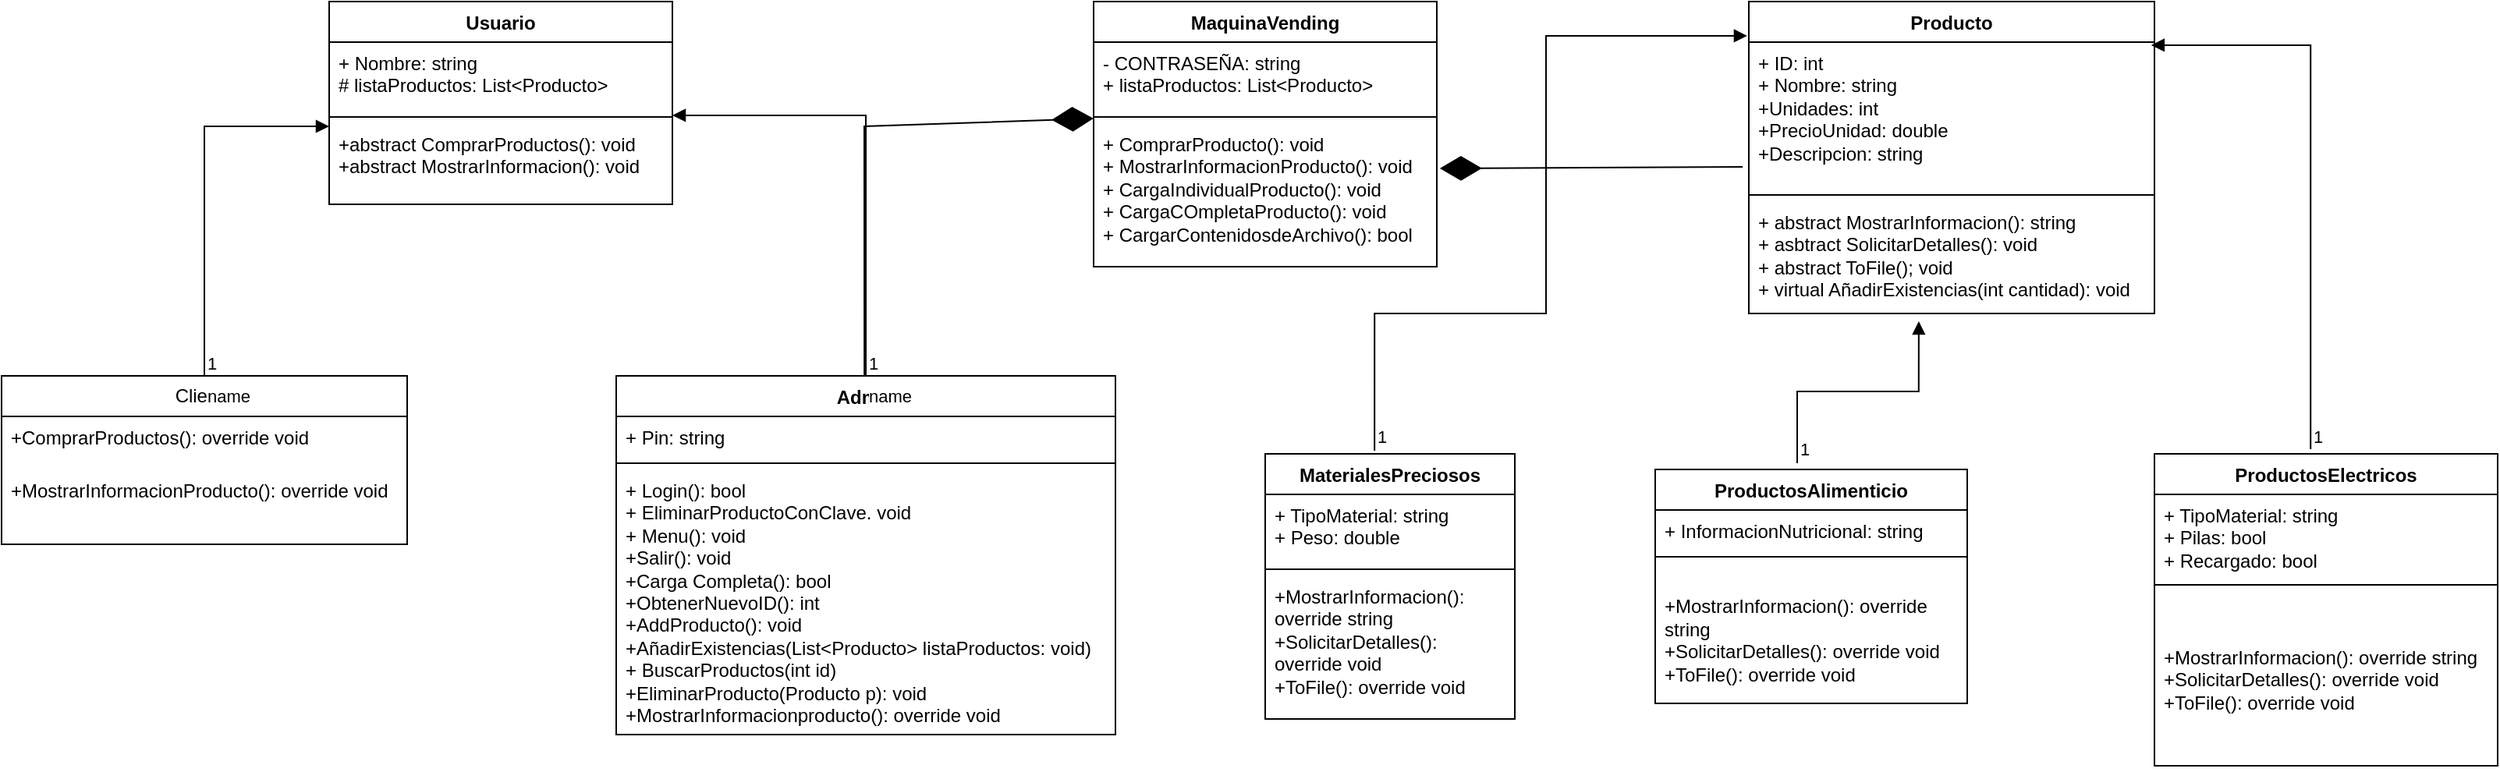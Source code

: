 <mxfile version="24.2.8" type="github">
  <diagram id="C5RBs43oDa-KdzZeNtuy" name="Page-1">
    <mxGraphModel dx="2074" dy="1152" grid="1" gridSize="10" guides="1" tooltips="1" connect="1" arrows="1" fold="1" page="1" pageScale="1" pageWidth="827" pageHeight="1169" math="0" shadow="0">
      <root>
        <mxCell id="WIyWlLk6GJQsqaUBKTNV-0" />
        <mxCell id="WIyWlLk6GJQsqaUBKTNV-1" parent="WIyWlLk6GJQsqaUBKTNV-0" />
        <mxCell id="KxtjibDI0x8qdvbCjvkH-0" value="Usuario" style="swimlane;fontStyle=1;align=center;verticalAlign=top;childLayout=stackLayout;horizontal=1;startSize=26;horizontalStack=0;resizeParent=1;resizeParentMax=0;resizeLast=0;collapsible=1;marginBottom=0;whiteSpace=wrap;html=1;" vertex="1" parent="WIyWlLk6GJQsqaUBKTNV-1">
          <mxGeometry x="220" y="40" width="220" height="130" as="geometry" />
        </mxCell>
        <mxCell id="KxtjibDI0x8qdvbCjvkH-1" value="&lt;div&gt;+ Nombre: string&lt;/div&gt;&lt;div&gt;# listaProductos: List&amp;lt;Producto&amp;gt;&lt;br&gt;&lt;/div&gt;" style="text;strokeColor=none;fillColor=none;align=left;verticalAlign=top;spacingLeft=4;spacingRight=4;overflow=hidden;rotatable=0;points=[[0,0.5],[1,0.5]];portConstraint=eastwest;whiteSpace=wrap;html=1;" vertex="1" parent="KxtjibDI0x8qdvbCjvkH-0">
          <mxGeometry y="26" width="220" height="44" as="geometry" />
        </mxCell>
        <mxCell id="KxtjibDI0x8qdvbCjvkH-2" value="" style="line;strokeWidth=1;fillColor=none;align=left;verticalAlign=middle;spacingTop=-1;spacingLeft=3;spacingRight=3;rotatable=0;labelPosition=right;points=[];portConstraint=eastwest;strokeColor=inherit;" vertex="1" parent="KxtjibDI0x8qdvbCjvkH-0">
          <mxGeometry y="70" width="220" height="8" as="geometry" />
        </mxCell>
        <mxCell id="KxtjibDI0x8qdvbCjvkH-3" value="&lt;div&gt;+abstract ComprarProductos(): void&lt;/div&gt;+abstract MostrarInformacion(): void" style="text;strokeColor=none;fillColor=none;align=left;verticalAlign=top;spacingLeft=4;spacingRight=4;overflow=hidden;rotatable=0;points=[[0,0.5],[1,0.5]];portConstraint=eastwest;whiteSpace=wrap;html=1;" vertex="1" parent="KxtjibDI0x8qdvbCjvkH-0">
          <mxGeometry y="78" width="220" height="52" as="geometry" />
        </mxCell>
        <mxCell id="KxtjibDI0x8qdvbCjvkH-4" value="MaquinaVending" style="swimlane;fontStyle=1;align=center;verticalAlign=top;childLayout=stackLayout;horizontal=1;startSize=26;horizontalStack=0;resizeParent=1;resizeParentMax=0;resizeLast=0;collapsible=1;marginBottom=0;whiteSpace=wrap;html=1;" vertex="1" parent="WIyWlLk6GJQsqaUBKTNV-1">
          <mxGeometry x="710" y="40" width="220" height="170" as="geometry" />
        </mxCell>
        <mxCell id="KxtjibDI0x8qdvbCjvkH-5" value="&lt;div&gt;- CONTRASEÑA: string&lt;/div&gt;&lt;div&gt;+ listaProductos: List&amp;lt;Producto&amp;gt;&lt;br&gt;&lt;/div&gt;" style="text;strokeColor=none;fillColor=none;align=left;verticalAlign=top;spacingLeft=4;spacingRight=4;overflow=hidden;rotatable=0;points=[[0,0.5],[1,0.5]];portConstraint=eastwest;whiteSpace=wrap;html=1;" vertex="1" parent="KxtjibDI0x8qdvbCjvkH-4">
          <mxGeometry y="26" width="220" height="44" as="geometry" />
        </mxCell>
        <mxCell id="KxtjibDI0x8qdvbCjvkH-6" value="" style="line;strokeWidth=1;fillColor=none;align=left;verticalAlign=middle;spacingTop=-1;spacingLeft=3;spacingRight=3;rotatable=0;labelPosition=right;points=[];portConstraint=eastwest;strokeColor=inherit;" vertex="1" parent="KxtjibDI0x8qdvbCjvkH-4">
          <mxGeometry y="70" width="220" height="8" as="geometry" />
        </mxCell>
        <mxCell id="KxtjibDI0x8qdvbCjvkH-7" value="&lt;div&gt;+ ComprarProducto(): void&lt;/div&gt;&lt;div&gt;+ MostrarInformacionProducto(): void&lt;/div&gt;&lt;div&gt;+ CargaIndividualProducto(): void&lt;/div&gt;&lt;div&gt;+ CargaCOmpletaProducto(): void&lt;/div&gt;&lt;div&gt;+ CargarContenidosdeArchivo(): bool&lt;br&gt;&lt;/div&gt;" style="text;strokeColor=none;fillColor=none;align=left;verticalAlign=top;spacingLeft=4;spacingRight=4;overflow=hidden;rotatable=0;points=[[0,0.5],[1,0.5]];portConstraint=eastwest;whiteSpace=wrap;html=1;" vertex="1" parent="KxtjibDI0x8qdvbCjvkH-4">
          <mxGeometry y="78" width="220" height="92" as="geometry" />
        </mxCell>
        <mxCell id="KxtjibDI0x8qdvbCjvkH-8" value="Producto" style="swimlane;fontStyle=1;align=center;verticalAlign=top;childLayout=stackLayout;horizontal=1;startSize=26;horizontalStack=0;resizeParent=1;resizeParentMax=0;resizeLast=0;collapsible=1;marginBottom=0;whiteSpace=wrap;html=1;" vertex="1" parent="WIyWlLk6GJQsqaUBKTNV-1">
          <mxGeometry x="1130" y="40" width="260" height="200" as="geometry" />
        </mxCell>
        <mxCell id="KxtjibDI0x8qdvbCjvkH-9" value="+ ID: int&lt;br&gt;+ Nombre: string&lt;br&gt;+Unidades: int&lt;br&gt;+PrecioUnidad: double&lt;br&gt;+Descripcion: string" style="text;strokeColor=none;fillColor=none;align=left;verticalAlign=top;spacingLeft=4;spacingRight=4;overflow=hidden;rotatable=0;points=[[0,0.5],[1,0.5]];portConstraint=eastwest;whiteSpace=wrap;html=1;" vertex="1" parent="KxtjibDI0x8qdvbCjvkH-8">
          <mxGeometry y="26" width="260" height="94" as="geometry" />
        </mxCell>
        <mxCell id="KxtjibDI0x8qdvbCjvkH-10" value="" style="line;strokeWidth=1;fillColor=none;align=left;verticalAlign=middle;spacingTop=-1;spacingLeft=3;spacingRight=3;rotatable=0;labelPosition=right;points=[];portConstraint=eastwest;strokeColor=inherit;" vertex="1" parent="KxtjibDI0x8qdvbCjvkH-8">
          <mxGeometry y="120" width="260" height="8" as="geometry" />
        </mxCell>
        <mxCell id="KxtjibDI0x8qdvbCjvkH-11" value="+ abstract MostrarInformacion(): string&lt;br&gt;+ asbtract SolicitarDetalles(): void&lt;br&gt;+ abstract ToFile(); void&lt;br&gt;+ virtual AñadirExistencias(int cantidad): void" style="text;strokeColor=none;fillColor=none;align=left;verticalAlign=top;spacingLeft=4;spacingRight=4;overflow=hidden;rotatable=0;points=[[0,0.5],[1,0.5]];portConstraint=eastwest;whiteSpace=wrap;html=1;" vertex="1" parent="KxtjibDI0x8qdvbCjvkH-8">
          <mxGeometry y="128" width="260" height="72" as="geometry" />
        </mxCell>
        <mxCell id="KxtjibDI0x8qdvbCjvkH-16" value="Cliente" style="swimlane;fontStyle=0;childLayout=stackLayout;horizontal=1;startSize=26;fillColor=none;horizontalStack=0;resizeParent=1;resizeParentMax=0;resizeLast=0;collapsible=1;marginBottom=0;whiteSpace=wrap;html=1;" vertex="1" parent="WIyWlLk6GJQsqaUBKTNV-1">
          <mxGeometry x="10" y="280" width="260" height="108" as="geometry" />
        </mxCell>
        <mxCell id="KxtjibDI0x8qdvbCjvkH-17" value="+ComprarProductos(): override void" style="text;strokeColor=none;fillColor=none;align=left;verticalAlign=top;spacingLeft=4;spacingRight=4;overflow=hidden;rotatable=0;points=[[0,0.5],[1,0.5]];portConstraint=eastwest;whiteSpace=wrap;html=1;" vertex="1" parent="KxtjibDI0x8qdvbCjvkH-16">
          <mxGeometry y="26" width="260" height="34" as="geometry" />
        </mxCell>
        <mxCell id="KxtjibDI0x8qdvbCjvkH-18" value="+MostrarInformacionProducto(): override void" style="text;strokeColor=none;fillColor=none;align=left;verticalAlign=top;spacingLeft=4;spacingRight=4;overflow=hidden;rotatable=0;points=[[0,0.5],[1,0.5]];portConstraint=eastwest;whiteSpace=wrap;html=1;" vertex="1" parent="KxtjibDI0x8qdvbCjvkH-16">
          <mxGeometry y="60" width="260" height="48" as="geometry" />
        </mxCell>
        <mxCell id="KxtjibDI0x8qdvbCjvkH-24" value="Admin" style="swimlane;fontStyle=1;align=center;verticalAlign=top;childLayout=stackLayout;horizontal=1;startSize=26;horizontalStack=0;resizeParent=1;resizeParentMax=0;resizeLast=0;collapsible=1;marginBottom=0;whiteSpace=wrap;html=1;" vertex="1" parent="WIyWlLk6GJQsqaUBKTNV-1">
          <mxGeometry x="404" y="280" width="320" height="230" as="geometry" />
        </mxCell>
        <mxCell id="KxtjibDI0x8qdvbCjvkH-25" value="+ Pin: string" style="text;strokeColor=none;fillColor=none;align=left;verticalAlign=top;spacingLeft=4;spacingRight=4;overflow=hidden;rotatable=0;points=[[0,0.5],[1,0.5]];portConstraint=eastwest;whiteSpace=wrap;html=1;" vertex="1" parent="KxtjibDI0x8qdvbCjvkH-24">
          <mxGeometry y="26" width="320" height="26" as="geometry" />
        </mxCell>
        <mxCell id="KxtjibDI0x8qdvbCjvkH-26" value="" style="line;strokeWidth=1;fillColor=none;align=left;verticalAlign=middle;spacingTop=-1;spacingLeft=3;spacingRight=3;rotatable=0;labelPosition=right;points=[];portConstraint=eastwest;strokeColor=inherit;" vertex="1" parent="KxtjibDI0x8qdvbCjvkH-24">
          <mxGeometry y="52" width="320" height="8" as="geometry" />
        </mxCell>
        <mxCell id="KxtjibDI0x8qdvbCjvkH-27" value="&lt;div align=&quot;left&quot;&gt;+ Login(): bool&lt;/div&gt;&lt;div align=&quot;left&quot;&gt;+ EliminarProductoConClave. void&lt;/div&gt;&lt;div align=&quot;left&quot;&gt;+ Menu(): void&lt;/div&gt;&lt;div align=&quot;left&quot;&gt;+Salir(): void&lt;/div&gt;&lt;div align=&quot;left&quot;&gt;+Carga Completa(): bool&lt;/div&gt;&lt;div align=&quot;left&quot;&gt;+ObtenerNuevoID(): int&lt;/div&gt;&lt;div align=&quot;left&quot;&gt;+AddProducto(): void&lt;/div&gt;&lt;div align=&quot;left&quot;&gt;+AñadirExistencias(List&amp;lt;Producto&amp;gt; listaProductos: void)&lt;/div&gt;&lt;div align=&quot;left&quot;&gt;+ BuscarProductos(int id)&lt;/div&gt;&lt;div align=&quot;left&quot;&gt;+EliminarProducto(Producto p): void&lt;/div&gt;+MostrarInformacionproducto(): override void" style="text;strokeColor=none;fillColor=none;align=left;verticalAlign=top;spacingLeft=4;spacingRight=4;overflow=hidden;rotatable=0;points=[[0,0.5],[1,0.5]];portConstraint=eastwest;whiteSpace=wrap;html=1;" vertex="1" parent="KxtjibDI0x8qdvbCjvkH-24">
          <mxGeometry y="60" width="320" height="170" as="geometry" />
        </mxCell>
        <mxCell id="KxtjibDI0x8qdvbCjvkH-29" value="name" style="endArrow=block;endFill=1;html=1;edgeStyle=orthogonalEdgeStyle;align=left;verticalAlign=top;rounded=0;exitX=0.5;exitY=0;exitDx=0;exitDy=0;" edge="1" parent="WIyWlLk6GJQsqaUBKTNV-1" source="KxtjibDI0x8qdvbCjvkH-16">
          <mxGeometry x="-1" relative="1" as="geometry">
            <mxPoint x="60" y="120" as="sourcePoint" />
            <mxPoint x="220" y="120" as="targetPoint" />
            <Array as="points">
              <mxPoint x="140" y="120" />
            </Array>
          </mxGeometry>
        </mxCell>
        <mxCell id="KxtjibDI0x8qdvbCjvkH-30" value="1" style="edgeLabel;resizable=0;html=1;align=left;verticalAlign=bottom;" connectable="0" vertex="1" parent="KxtjibDI0x8qdvbCjvkH-29">
          <mxGeometry x="-1" relative="1" as="geometry" />
        </mxCell>
        <mxCell id="KxtjibDI0x8qdvbCjvkH-31" value="name" style="endArrow=block;endFill=1;html=1;edgeStyle=orthogonalEdgeStyle;align=left;verticalAlign=top;rounded=0;exitX=0.5;exitY=0;exitDx=0;exitDy=0;entryX=1;entryY=1.068;entryDx=0;entryDy=0;entryPerimeter=0;" edge="1" parent="WIyWlLk6GJQsqaUBKTNV-1" source="KxtjibDI0x8qdvbCjvkH-24" target="KxtjibDI0x8qdvbCjvkH-1">
          <mxGeometry x="-1" relative="1" as="geometry">
            <mxPoint x="560" y="259" as="sourcePoint" />
            <mxPoint x="720" y="259" as="targetPoint" />
          </mxGeometry>
        </mxCell>
        <mxCell id="KxtjibDI0x8qdvbCjvkH-32" value="1" style="edgeLabel;resizable=0;html=1;align=left;verticalAlign=bottom;" connectable="0" vertex="1" parent="KxtjibDI0x8qdvbCjvkH-31">
          <mxGeometry x="-1" relative="1" as="geometry" />
        </mxCell>
        <mxCell id="KxtjibDI0x8qdvbCjvkH-33" value="MaterialesPreciosos" style="swimlane;fontStyle=1;align=center;verticalAlign=top;childLayout=stackLayout;horizontal=1;startSize=26;horizontalStack=0;resizeParent=1;resizeParentMax=0;resizeLast=0;collapsible=1;marginBottom=0;whiteSpace=wrap;html=1;" vertex="1" parent="WIyWlLk6GJQsqaUBKTNV-1">
          <mxGeometry x="820" y="330" width="160" height="170" as="geometry" />
        </mxCell>
        <mxCell id="KxtjibDI0x8qdvbCjvkH-34" value="&lt;div&gt;+ TipoMaterial: string&lt;/div&gt;+ Peso: double" style="text;strokeColor=none;fillColor=none;align=left;verticalAlign=top;spacingLeft=4;spacingRight=4;overflow=hidden;rotatable=0;points=[[0,0.5],[1,0.5]];portConstraint=eastwest;whiteSpace=wrap;html=1;" vertex="1" parent="KxtjibDI0x8qdvbCjvkH-33">
          <mxGeometry y="26" width="160" height="44" as="geometry" />
        </mxCell>
        <mxCell id="KxtjibDI0x8qdvbCjvkH-35" value="" style="line;strokeWidth=1;fillColor=none;align=left;verticalAlign=middle;spacingTop=-1;spacingLeft=3;spacingRight=3;rotatable=0;labelPosition=right;points=[];portConstraint=eastwest;strokeColor=inherit;" vertex="1" parent="KxtjibDI0x8qdvbCjvkH-33">
          <mxGeometry y="70" width="160" height="8" as="geometry" />
        </mxCell>
        <mxCell id="KxtjibDI0x8qdvbCjvkH-36" value="&lt;div align=&quot;left&quot;&gt;+MostrarInformacion(): override string&lt;/div&gt;&lt;div align=&quot;left&quot;&gt;+SolicitarDetalles(): override void&lt;/div&gt;+ToFile(): override void" style="text;strokeColor=none;fillColor=none;align=left;verticalAlign=top;spacingLeft=4;spacingRight=4;overflow=hidden;rotatable=0;points=[[0,0.5],[1,0.5]];portConstraint=eastwest;whiteSpace=wrap;html=1;" vertex="1" parent="KxtjibDI0x8qdvbCjvkH-33">
          <mxGeometry y="78" width="160" height="92" as="geometry" />
        </mxCell>
        <mxCell id="KxtjibDI0x8qdvbCjvkH-37" value="ProductosAlimenticio" style="swimlane;fontStyle=1;align=center;verticalAlign=top;childLayout=stackLayout;horizontal=1;startSize=26;horizontalStack=0;resizeParent=1;resizeParentMax=0;resizeLast=0;collapsible=1;marginBottom=0;whiteSpace=wrap;html=1;" vertex="1" parent="WIyWlLk6GJQsqaUBKTNV-1">
          <mxGeometry x="1070" y="340" width="200" height="150" as="geometry" />
        </mxCell>
        <mxCell id="KxtjibDI0x8qdvbCjvkH-38" value="&lt;div&gt;+ InformacionNutricional: string&lt;/div&gt;" style="text;strokeColor=none;fillColor=none;align=left;verticalAlign=top;spacingLeft=4;spacingRight=4;overflow=hidden;rotatable=0;points=[[0,0.5],[1,0.5]];portConstraint=eastwest;whiteSpace=wrap;html=1;" vertex="1" parent="KxtjibDI0x8qdvbCjvkH-37">
          <mxGeometry y="26" width="200" height="26" as="geometry" />
        </mxCell>
        <mxCell id="KxtjibDI0x8qdvbCjvkH-39" value="" style="line;strokeWidth=1;fillColor=none;align=left;verticalAlign=middle;spacingTop=-1;spacingLeft=3;spacingRight=3;rotatable=0;labelPosition=right;points=[];portConstraint=eastwest;strokeColor=inherit;" vertex="1" parent="KxtjibDI0x8qdvbCjvkH-37">
          <mxGeometry y="52" width="200" height="8" as="geometry" />
        </mxCell>
        <mxCell id="KxtjibDI0x8qdvbCjvkH-40" value="&lt;br&gt;&lt;div align=&quot;left&quot;&gt;+MostrarInformacion(): override string&lt;/div&gt;&lt;div align=&quot;left&quot;&gt;+SolicitarDetalles(): override void&lt;/div&gt;&lt;div align=&quot;left&quot;&gt;+ToFile(): override void&lt;/div&gt;" style="text;strokeColor=none;fillColor=none;align=left;verticalAlign=top;spacingLeft=4;spacingRight=4;overflow=hidden;rotatable=0;points=[[0,0.5],[1,0.5]];portConstraint=eastwest;whiteSpace=wrap;html=1;" vertex="1" parent="KxtjibDI0x8qdvbCjvkH-37">
          <mxGeometry y="60" width="200" height="90" as="geometry" />
        </mxCell>
        <mxCell id="KxtjibDI0x8qdvbCjvkH-41" value="ProductosElectricos" style="swimlane;fontStyle=1;align=center;verticalAlign=top;childLayout=stackLayout;horizontal=1;startSize=26;horizontalStack=0;resizeParent=1;resizeParentMax=0;resizeLast=0;collapsible=1;marginBottom=0;whiteSpace=wrap;html=1;" vertex="1" parent="WIyWlLk6GJQsqaUBKTNV-1">
          <mxGeometry x="1390" y="330" width="220" height="200" as="geometry" />
        </mxCell>
        <mxCell id="KxtjibDI0x8qdvbCjvkH-42" value="&lt;div&gt;+ TipoMaterial: string&lt;/div&gt;&lt;div&gt;+ Pilas: bool&lt;/div&gt;+ Recargado: bool" style="text;strokeColor=none;fillColor=none;align=left;verticalAlign=top;spacingLeft=4;spacingRight=4;overflow=hidden;rotatable=0;points=[[0,0.5],[1,0.5]];portConstraint=eastwest;whiteSpace=wrap;html=1;" vertex="1" parent="KxtjibDI0x8qdvbCjvkH-41">
          <mxGeometry y="26" width="220" height="54" as="geometry" />
        </mxCell>
        <mxCell id="KxtjibDI0x8qdvbCjvkH-43" value="" style="line;strokeWidth=1;fillColor=none;align=left;verticalAlign=middle;spacingTop=-1;spacingLeft=3;spacingRight=3;rotatable=0;labelPosition=right;points=[];portConstraint=eastwest;strokeColor=inherit;" vertex="1" parent="KxtjibDI0x8qdvbCjvkH-41">
          <mxGeometry y="80" width="220" height="8" as="geometry" />
        </mxCell>
        <mxCell id="KxtjibDI0x8qdvbCjvkH-44" value="&lt;br&gt;&lt;br&gt;&lt;div align=&quot;left&quot;&gt;+MostrarInformacion(): override string&lt;/div&gt;&lt;div align=&quot;left&quot;&gt;+SolicitarDetalles(): override void&lt;/div&gt;&lt;div align=&quot;left&quot;&gt;+ToFile(): override void&lt;/div&gt;" style="text;strokeColor=none;fillColor=none;align=left;verticalAlign=top;spacingLeft=4;spacingRight=4;overflow=hidden;rotatable=0;points=[[0,0.5],[1,0.5]];portConstraint=eastwest;whiteSpace=wrap;html=1;" vertex="1" parent="KxtjibDI0x8qdvbCjvkH-41">
          <mxGeometry y="88" width="220" height="112" as="geometry" />
        </mxCell>
        <mxCell id="KxtjibDI0x8qdvbCjvkH-45" value="" style="endArrow=block;endFill=1;html=1;edgeStyle=orthogonalEdgeStyle;align=left;verticalAlign=top;rounded=0;exitX=0.438;exitY=-0.012;exitDx=0;exitDy=0;exitPerimeter=0;entryX=-0.004;entryY=-0.043;entryDx=0;entryDy=0;entryPerimeter=0;" edge="1" parent="WIyWlLk6GJQsqaUBKTNV-1" source="KxtjibDI0x8qdvbCjvkH-33" target="KxtjibDI0x8qdvbCjvkH-9">
          <mxGeometry x="-1" relative="1" as="geometry">
            <mxPoint x="890" y="290" as="sourcePoint" />
            <mxPoint x="1050" y="290" as="targetPoint" />
            <Array as="points">
              <mxPoint x="890" y="240" />
              <mxPoint x="1000" y="240" />
              <mxPoint x="1000" y="62" />
            </Array>
          </mxGeometry>
        </mxCell>
        <mxCell id="KxtjibDI0x8qdvbCjvkH-46" value="1" style="edgeLabel;resizable=0;html=1;align=left;verticalAlign=bottom;" connectable="0" vertex="1" parent="KxtjibDI0x8qdvbCjvkH-45">
          <mxGeometry x="-1" relative="1" as="geometry" />
        </mxCell>
        <mxCell id="KxtjibDI0x8qdvbCjvkH-47" value="" style="endArrow=block;endFill=1;html=1;edgeStyle=orthogonalEdgeStyle;align=left;verticalAlign=top;rounded=0;exitX=0.455;exitY=-0.027;exitDx=0;exitDy=0;exitPerimeter=0;entryX=0.419;entryY=1.069;entryDx=0;entryDy=0;entryPerimeter=0;" edge="1" parent="WIyWlLk6GJQsqaUBKTNV-1" source="KxtjibDI0x8qdvbCjvkH-37" target="KxtjibDI0x8qdvbCjvkH-11">
          <mxGeometry x="-1" relative="1" as="geometry">
            <mxPoint x="1161" y="300" as="sourcePoint" />
            <mxPoint x="1321" y="300" as="targetPoint" />
            <Array as="points">
              <mxPoint x="1161" y="290" />
              <mxPoint x="1239" y="290" />
            </Array>
          </mxGeometry>
        </mxCell>
        <mxCell id="KxtjibDI0x8qdvbCjvkH-48" value="1" style="edgeLabel;resizable=0;html=1;align=left;verticalAlign=bottom;" connectable="0" vertex="1" parent="KxtjibDI0x8qdvbCjvkH-47">
          <mxGeometry x="-1" relative="1" as="geometry" />
        </mxCell>
        <mxCell id="KxtjibDI0x8qdvbCjvkH-49" value="" style="endArrow=block;endFill=1;html=1;edgeStyle=orthogonalEdgeStyle;align=left;verticalAlign=top;rounded=0;exitX=0.455;exitY=-0.015;exitDx=0;exitDy=0;exitPerimeter=0;entryX=0.992;entryY=0.021;entryDx=0;entryDy=0;entryPerimeter=0;" edge="1" parent="WIyWlLk6GJQsqaUBKTNV-1" source="KxtjibDI0x8qdvbCjvkH-41" target="KxtjibDI0x8qdvbCjvkH-9">
          <mxGeometry x="-1" relative="1" as="geometry">
            <mxPoint x="1470" y="260" as="sourcePoint" />
            <mxPoint x="1630" y="260" as="targetPoint" />
            <mxPoint as="offset" />
          </mxGeometry>
        </mxCell>
        <mxCell id="KxtjibDI0x8qdvbCjvkH-50" value="1" style="edgeLabel;resizable=0;html=1;align=left;verticalAlign=bottom;" connectable="0" vertex="1" parent="KxtjibDI0x8qdvbCjvkH-49">
          <mxGeometry x="-1" relative="1" as="geometry" />
        </mxCell>
        <mxCell id="KxtjibDI0x8qdvbCjvkH-52" value="" style="endArrow=diamondThin;endFill=1;endSize=24;html=1;rounded=0;entryX=-0.014;entryY=-0.033;entryDx=0;entryDy=0;entryPerimeter=0;" edge="1" parent="WIyWlLk6GJQsqaUBKTNV-1">
          <mxGeometry width="160" relative="1" as="geometry">
            <mxPoint x="563.08" y="280" as="sourcePoint" />
            <mxPoint x="710.0" y="114.964" as="targetPoint" />
            <Array as="points">
              <mxPoint x="563" y="120" />
            </Array>
          </mxGeometry>
        </mxCell>
        <mxCell id="KxtjibDI0x8qdvbCjvkH-54" value="" style="endArrow=diamondThin;endFill=1;endSize=24;html=1;rounded=0;exitX=-0.015;exitY=0.851;exitDx=0;exitDy=0;exitPerimeter=0;entryX=1.009;entryY=0.315;entryDx=0;entryDy=0;entryPerimeter=0;" edge="1" parent="WIyWlLk6GJQsqaUBKTNV-1" source="KxtjibDI0x8qdvbCjvkH-9" target="KxtjibDI0x8qdvbCjvkH-7">
          <mxGeometry width="160" relative="1" as="geometry">
            <mxPoint x="960" y="160" as="sourcePoint" />
            <mxPoint x="1120" y="160" as="targetPoint" />
          </mxGeometry>
        </mxCell>
      </root>
    </mxGraphModel>
  </diagram>
</mxfile>
